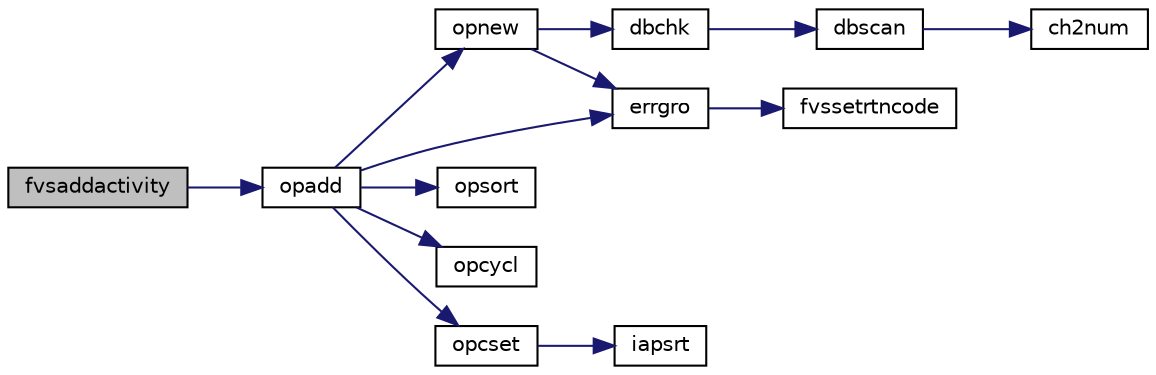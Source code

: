 digraph "fvsaddactivity"
{
  edge [fontname="Helvetica",fontsize="10",labelfontname="Helvetica",labelfontsize="10"];
  node [fontname="Helvetica",fontsize="10",shape=record];
  rankdir="LR";
  Node1 [label="fvsaddactivity",height=0.2,width=0.4,color="black", fillcolor="grey75", style="filled", fontcolor="black"];
  Node1 -> Node2 [color="midnightblue",fontsize="10",style="solid",fontname="Helvetica"];
  Node2 [label="opadd",height=0.2,width=0.4,color="black", fillcolor="white", style="filled",URL="$opadd_8f.html#a818a612760f71f92e46fc78135a49daf"];
  Node2 -> Node3 [color="midnightblue",fontsize="10",style="solid",fontname="Helvetica"];
  Node3 [label="opnew",height=0.2,width=0.4,color="black", fillcolor="white", style="filled",URL="$opnew_8f.html#a279e50f0eb11d39630ea1c07984823c6"];
  Node3 -> Node4 [color="midnightblue",fontsize="10",style="solid",fontname="Helvetica"];
  Node4 [label="dbchk",height=0.2,width=0.4,color="black", fillcolor="white", style="filled",URL="$dbchk_8f.html#a50e82b8d87ebaeb63d8e1abab05bc20b"];
  Node4 -> Node5 [color="midnightblue",fontsize="10",style="solid",fontname="Helvetica"];
  Node5 [label="dbscan",height=0.2,width=0.4,color="black", fillcolor="white", style="filled",URL="$dbscan_8f.html#a18f1eb65a1dbf6141e44b1ac4a10757e"];
  Node5 -> Node6 [color="midnightblue",fontsize="10",style="solid",fontname="Helvetica"];
  Node6 [label="ch2num",height=0.2,width=0.4,color="black", fillcolor="white", style="filled",URL="$ch2num_8f.html#acc5a9987290b4e6c8cfe65bd2cd93540"];
  Node3 -> Node7 [color="midnightblue",fontsize="10",style="solid",fontname="Helvetica"];
  Node7 [label="errgro",height=0.2,width=0.4,color="black", fillcolor="white", style="filled",URL="$errgro_8f.html#a638bc8982f252f2894cb512c31d9890a"];
  Node7 -> Node8 [color="midnightblue",fontsize="10",style="solid",fontname="Helvetica"];
  Node8 [label="fvssetrtncode",height=0.2,width=0.4,color="black", fillcolor="white", style="filled",URL="$cmdline_8f.html#a079170808ee3336a99645e9e57dfe5a9"];
  Node2 -> Node7 [color="midnightblue",fontsize="10",style="solid",fontname="Helvetica"];
  Node2 -> Node9 [color="midnightblue",fontsize="10",style="solid",fontname="Helvetica"];
  Node9 [label="opsort",height=0.2,width=0.4,color="black", fillcolor="white", style="filled",URL="$opsort_8f.html#a6681e6cd0f66844e47a1ea085ef16452"];
  Node2 -> Node10 [color="midnightblue",fontsize="10",style="solid",fontname="Helvetica"];
  Node10 [label="opcycl",height=0.2,width=0.4,color="black", fillcolor="white", style="filled",URL="$opcycl_8f.html#a16a500b612882c83d9570f3dd7bd8eae"];
  Node2 -> Node11 [color="midnightblue",fontsize="10",style="solid",fontname="Helvetica"];
  Node11 [label="opcset",height=0.2,width=0.4,color="black", fillcolor="white", style="filled",URL="$opcset_8f.html#adf8866710db6dbf26e1a8cd03d5399b8"];
  Node11 -> Node12 [color="midnightblue",fontsize="10",style="solid",fontname="Helvetica"];
  Node12 [label="iapsrt",height=0.2,width=0.4,color="black", fillcolor="white", style="filled",URL="$iapsrt_8f.html#a7797bfee93ce649499e8a0c08dcafe4a"];
}

